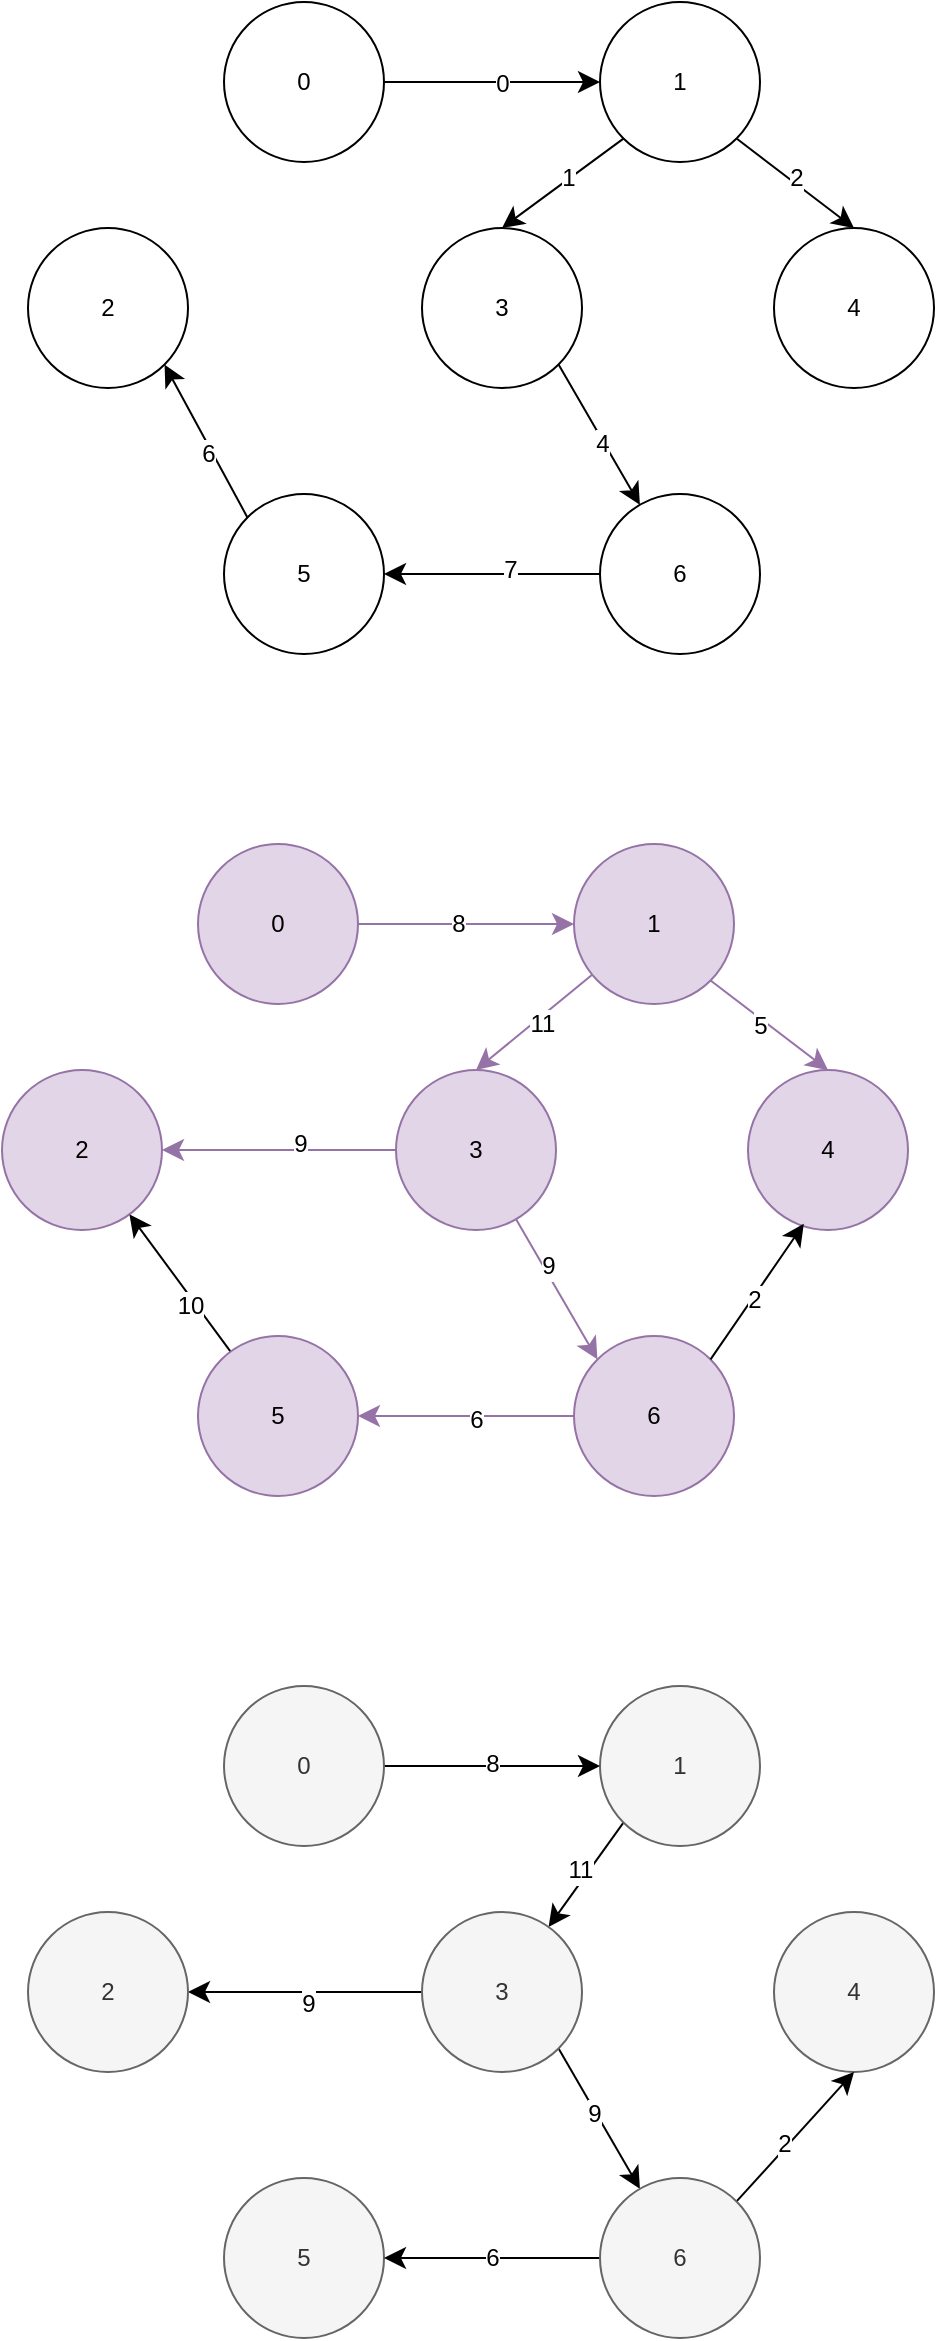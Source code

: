 <mxfile version="26.2.4">
  <diagram name="Страница — 1" id="fYfMApOWmwJS4ZwKL0sr">
    <mxGraphModel dx="621" dy="951" grid="0" gridSize="10" guides="1" tooltips="1" connect="1" arrows="1" fold="1" page="0" pageScale="1" pageWidth="827" pageHeight="1169" math="0" shadow="0">
      <root>
        <mxCell id="0" />
        <mxCell id="1" parent="0" />
        <mxCell id="nmt1oNY3H4he96bewDz5-52" style="edgeStyle=none;curved=1;rounded=0;orthogonalLoop=1;jettySize=auto;html=1;entryX=0.5;entryY=0;entryDx=0;entryDy=0;fontSize=12;startSize=8;endSize=8;fillColor=#e1d5e7;strokeColor=#9673a6;" parent="1" source="nmt1oNY3H4he96bewDz5-1" target="nmt1oNY3H4he96bewDz5-3" edge="1">
          <mxGeometry relative="1" as="geometry" />
        </mxCell>
        <mxCell id="cZJ3TLeOLfc925Ybqt8N-4" value="11" style="edgeLabel;html=1;align=center;verticalAlign=middle;resizable=0;points=[];fontSize=12;" vertex="1" connectable="0" parent="nmt1oNY3H4he96bewDz5-52">
          <mxGeometry x="-0.08" y="2" relative="1" as="geometry">
            <mxPoint y="1" as="offset" />
          </mxGeometry>
        </mxCell>
        <mxCell id="cZJ3TLeOLfc925Ybqt8N-1" style="edgeStyle=none;curved=1;rounded=0;orthogonalLoop=1;jettySize=auto;html=1;exitX=1;exitY=1;exitDx=0;exitDy=0;entryX=0.5;entryY=0;entryDx=0;entryDy=0;fontSize=12;startSize=8;endSize=8;fillColor=#e1d5e7;strokeColor=#9673a6;" edge="1" parent="1" source="nmt1oNY3H4he96bewDz5-1" target="nmt1oNY3H4he96bewDz5-5">
          <mxGeometry relative="1" as="geometry" />
        </mxCell>
        <mxCell id="cZJ3TLeOLfc925Ybqt8N-5" value="5" style="edgeLabel;html=1;align=center;verticalAlign=middle;resizable=0;points=[];fontSize=12;" vertex="1" connectable="0" parent="cZJ3TLeOLfc925Ybqt8N-1">
          <mxGeometry x="-0.12" y="-3" relative="1" as="geometry">
            <mxPoint as="offset" />
          </mxGeometry>
        </mxCell>
        <mxCell id="nmt1oNY3H4he96bewDz5-1" value="1" style="ellipse;whiteSpace=wrap;html=1;aspect=fixed;fillColor=#e1d5e7;strokeColor=#9673a6;" parent="1" vertex="1">
          <mxGeometry x="379" y="495" width="80" height="80" as="geometry" />
        </mxCell>
        <mxCell id="nmt1oNY3H4he96bewDz5-51" style="edgeStyle=none;curved=1;rounded=0;orthogonalLoop=1;jettySize=auto;html=1;entryX=0;entryY=0.5;entryDx=0;entryDy=0;fontSize=12;startSize=8;endSize=8;fillColor=#e1d5e7;strokeColor=#9673a6;" parent="1" source="nmt1oNY3H4he96bewDz5-2" target="nmt1oNY3H4he96bewDz5-1" edge="1">
          <mxGeometry relative="1" as="geometry" />
        </mxCell>
        <mxCell id="cZJ3TLeOLfc925Ybqt8N-3" value="8" style="edgeLabel;html=1;align=center;verticalAlign=middle;resizable=0;points=[];fontSize=12;" vertex="1" connectable="0" parent="nmt1oNY3H4he96bewDz5-51">
          <mxGeometry x="-0.074" relative="1" as="geometry">
            <mxPoint as="offset" />
          </mxGeometry>
        </mxCell>
        <mxCell id="nmt1oNY3H4he96bewDz5-2" value="0" style="ellipse;whiteSpace=wrap;html=1;aspect=fixed;fillColor=#e1d5e7;strokeColor=#9673a6;" parent="1" vertex="1">
          <mxGeometry x="191" y="495" width="80" height="80" as="geometry" />
        </mxCell>
        <mxCell id="nmt1oNY3H4he96bewDz5-53" style="edgeStyle=none;curved=1;rounded=0;orthogonalLoop=1;jettySize=auto;html=1;entryX=0;entryY=0;entryDx=0;entryDy=0;fontSize=12;startSize=8;endSize=8;fillColor=#e1d5e7;strokeColor=#9673a6;" parent="1" source="nmt1oNY3H4he96bewDz5-3" target="nmt1oNY3H4he96bewDz5-8" edge="1">
          <mxGeometry relative="1" as="geometry" />
        </mxCell>
        <mxCell id="cZJ3TLeOLfc925Ybqt8N-9" value="9" style="edgeLabel;html=1;align=center;verticalAlign=middle;resizable=0;points=[];fontSize=12;" vertex="1" connectable="0" parent="nmt1oNY3H4he96bewDz5-53">
          <mxGeometry x="-0.305" y="2" relative="1" as="geometry">
            <mxPoint as="offset" />
          </mxGeometry>
        </mxCell>
        <mxCell id="cZJ3TLeOLfc925Ybqt8N-2" style="edgeStyle=none;curved=1;rounded=0;orthogonalLoop=1;jettySize=auto;html=1;entryX=1;entryY=0.5;entryDx=0;entryDy=0;fontSize=12;startSize=8;endSize=8;fillColor=#e1d5e7;strokeColor=#9673a6;" edge="1" parent="1" source="nmt1oNY3H4he96bewDz5-3" target="nmt1oNY3H4he96bewDz5-4">
          <mxGeometry relative="1" as="geometry" />
        </mxCell>
        <mxCell id="cZJ3TLeOLfc925Ybqt8N-6" value="9" style="edgeLabel;html=1;align=center;verticalAlign=middle;resizable=0;points=[];fontSize=12;" vertex="1" connectable="0" parent="cZJ3TLeOLfc925Ybqt8N-2">
          <mxGeometry x="-0.179" y="-3" relative="1" as="geometry">
            <mxPoint as="offset" />
          </mxGeometry>
        </mxCell>
        <mxCell id="nmt1oNY3H4he96bewDz5-3" value="3" style="ellipse;whiteSpace=wrap;html=1;aspect=fixed;fillColor=#e1d5e7;strokeColor=#9673a6;" parent="1" vertex="1">
          <mxGeometry x="290" y="608" width="80" height="80" as="geometry" />
        </mxCell>
        <mxCell id="nmt1oNY3H4he96bewDz5-4" value="2" style="ellipse;whiteSpace=wrap;html=1;aspect=fixed;fillColor=#e1d5e7;strokeColor=#9673a6;" parent="1" vertex="1">
          <mxGeometry x="93" y="608" width="80" height="80" as="geometry" />
        </mxCell>
        <mxCell id="nmt1oNY3H4he96bewDz5-5" value="4" style="ellipse;whiteSpace=wrap;html=1;aspect=fixed;fillColor=#e1d5e7;strokeColor=#9673a6;" parent="1" vertex="1">
          <mxGeometry x="466" y="608" width="80" height="80" as="geometry" />
        </mxCell>
        <mxCell id="nmt1oNY3H4he96bewDz5-58" style="edgeStyle=none;curved=1;rounded=0;orthogonalLoop=1;jettySize=auto;html=1;fontSize=12;startSize=8;endSize=8;" parent="1" source="nmt1oNY3H4he96bewDz5-7" target="nmt1oNY3H4he96bewDz5-4" edge="1">
          <mxGeometry relative="1" as="geometry" />
        </mxCell>
        <mxCell id="cZJ3TLeOLfc925Ybqt8N-7" value="10" style="edgeLabel;html=1;align=center;verticalAlign=middle;resizable=0;points=[];fontSize=12;" vertex="1" connectable="0" parent="nmt1oNY3H4he96bewDz5-58">
          <mxGeometry x="-0.284" y="3" relative="1" as="geometry">
            <mxPoint as="offset" />
          </mxGeometry>
        </mxCell>
        <mxCell id="nmt1oNY3H4he96bewDz5-7" value="5" style="ellipse;whiteSpace=wrap;html=1;aspect=fixed;fillColor=#e1d5e7;strokeColor=#9673a6;" parent="1" vertex="1">
          <mxGeometry x="191" y="741" width="80" height="80" as="geometry" />
        </mxCell>
        <mxCell id="nmt1oNY3H4he96bewDz5-54" style="edgeStyle=none;curved=1;rounded=0;orthogonalLoop=1;jettySize=auto;html=1;entryX=1;entryY=0.5;entryDx=0;entryDy=0;fontSize=12;startSize=8;endSize=8;fillColor=#e1d5e7;strokeColor=#9673a6;" parent="1" source="nmt1oNY3H4he96bewDz5-8" target="nmt1oNY3H4he96bewDz5-7" edge="1">
          <mxGeometry relative="1" as="geometry" />
        </mxCell>
        <mxCell id="cZJ3TLeOLfc925Ybqt8N-8" value="6" style="edgeLabel;html=1;align=center;verticalAlign=middle;resizable=0;points=[];fontSize=12;" vertex="1" connectable="0" parent="nmt1oNY3H4he96bewDz5-54">
          <mxGeometry x="-0.085" y="2" relative="1" as="geometry">
            <mxPoint as="offset" />
          </mxGeometry>
        </mxCell>
        <mxCell id="nmt1oNY3H4he96bewDz5-8" value="6" style="ellipse;whiteSpace=wrap;html=1;aspect=fixed;fillColor=#e1d5e7;strokeColor=#9673a6;" parent="1" vertex="1">
          <mxGeometry x="379" y="741" width="80" height="80" as="geometry" />
        </mxCell>
        <mxCell id="nmt1oNY3H4he96bewDz5-24" value="1" style="ellipse;whiteSpace=wrap;html=1;aspect=fixed;" parent="1" vertex="1">
          <mxGeometry x="392" y="74" width="80" height="80" as="geometry" />
        </mxCell>
        <mxCell id="nmt1oNY3H4he96bewDz5-25" style="edgeStyle=none;curved=1;rounded=0;orthogonalLoop=1;jettySize=auto;html=1;entryX=0;entryY=0.5;entryDx=0;entryDy=0;fontSize=12;startSize=8;endSize=8;" parent="1" source="nmt1oNY3H4he96bewDz5-27" target="nmt1oNY3H4he96bewDz5-24" edge="1">
          <mxGeometry relative="1" as="geometry" />
        </mxCell>
        <mxCell id="nmt1oNY3H4he96bewDz5-26" value="0" style="edgeLabel;html=1;align=center;verticalAlign=middle;resizable=0;points=[];fontSize=12;" parent="nmt1oNY3H4he96bewDz5-25" vertex="1" connectable="0">
          <mxGeometry x="0.088" y="-1" relative="1" as="geometry">
            <mxPoint as="offset" />
          </mxGeometry>
        </mxCell>
        <mxCell id="nmt1oNY3H4he96bewDz5-27" value="0" style="ellipse;whiteSpace=wrap;html=1;aspect=fixed;" parent="1" vertex="1">
          <mxGeometry x="204" y="74" width="80" height="80" as="geometry" />
        </mxCell>
        <mxCell id="nmt1oNY3H4he96bewDz5-30" value="3" style="ellipse;whiteSpace=wrap;html=1;aspect=fixed;" parent="1" vertex="1">
          <mxGeometry x="303" y="187" width="80" height="80" as="geometry" />
        </mxCell>
        <mxCell id="nmt1oNY3H4he96bewDz5-31" value="2" style="ellipse;whiteSpace=wrap;html=1;aspect=fixed;" parent="1" vertex="1">
          <mxGeometry x="106" y="187" width="80" height="80" as="geometry" />
        </mxCell>
        <mxCell id="nmt1oNY3H4he96bewDz5-32" value="4" style="ellipse;whiteSpace=wrap;html=1;aspect=fixed;" parent="1" vertex="1">
          <mxGeometry x="479" y="187" width="80" height="80" as="geometry" />
        </mxCell>
        <mxCell id="nmt1oNY3H4he96bewDz5-33" value="5" style="ellipse;whiteSpace=wrap;html=1;aspect=fixed;" parent="1" vertex="1">
          <mxGeometry x="204" y="320" width="80" height="80" as="geometry" />
        </mxCell>
        <mxCell id="nmt1oNY3H4he96bewDz5-34" style="edgeStyle=none;curved=1;rounded=0;orthogonalLoop=1;jettySize=auto;html=1;entryX=1;entryY=0.5;entryDx=0;entryDy=0;fontSize=12;startSize=8;endSize=8;" parent="1" source="nmt1oNY3H4he96bewDz5-36" target="nmt1oNY3H4he96bewDz5-33" edge="1">
          <mxGeometry relative="1" as="geometry" />
        </mxCell>
        <mxCell id="nmt1oNY3H4he96bewDz5-35" value="7" style="edgeLabel;html=1;align=center;verticalAlign=middle;resizable=0;points=[];fontSize=12;" parent="nmt1oNY3H4he96bewDz5-34" vertex="1" connectable="0">
          <mxGeometry x="-0.171" y="-2" relative="1" as="geometry">
            <mxPoint as="offset" />
          </mxGeometry>
        </mxCell>
        <mxCell id="nmt1oNY3H4he96bewDz5-36" value="6" style="ellipse;whiteSpace=wrap;html=1;aspect=fixed;" parent="1" vertex="1">
          <mxGeometry x="392" y="320" width="80" height="80" as="geometry" />
        </mxCell>
        <mxCell id="nmt1oNY3H4he96bewDz5-39" value="" style="endArrow=classic;html=1;rounded=0;fontSize=12;startSize=8;endSize=8;curved=1;exitX=0;exitY=1;exitDx=0;exitDy=0;entryX=0.5;entryY=0;entryDx=0;entryDy=0;" parent="1" source="nmt1oNY3H4he96bewDz5-24" target="nmt1oNY3H4he96bewDz5-30" edge="1">
          <mxGeometry width="50" height="50" relative="1" as="geometry">
            <mxPoint x="312" y="271" as="sourcePoint" />
            <mxPoint x="362" y="221" as="targetPoint" />
          </mxGeometry>
        </mxCell>
        <mxCell id="nmt1oNY3H4he96bewDz5-40" value="1" style="edgeLabel;html=1;align=center;verticalAlign=middle;resizable=0;points=[];fontSize=12;" parent="nmt1oNY3H4he96bewDz5-39" vertex="1" connectable="0">
          <mxGeometry x="-0.111" y="-1" relative="1" as="geometry">
            <mxPoint as="offset" />
          </mxGeometry>
        </mxCell>
        <mxCell id="nmt1oNY3H4he96bewDz5-41" value="" style="endArrow=classic;html=1;rounded=0;fontSize=12;startSize=8;endSize=8;curved=1;exitX=1;exitY=1;exitDx=0;exitDy=0;entryX=0.5;entryY=0;entryDx=0;entryDy=0;" parent="1" source="nmt1oNY3H4he96bewDz5-24" target="nmt1oNY3H4he96bewDz5-32" edge="1">
          <mxGeometry width="50" height="50" relative="1" as="geometry">
            <mxPoint x="312" y="271" as="sourcePoint" />
            <mxPoint x="362" y="221" as="targetPoint" />
          </mxGeometry>
        </mxCell>
        <mxCell id="nmt1oNY3H4he96bewDz5-42" value="2" style="edgeLabel;html=1;align=center;verticalAlign=middle;resizable=0;points=[];fontSize=12;" parent="nmt1oNY3H4he96bewDz5-41" vertex="1" connectable="0">
          <mxGeometry x="-0.04" y="2" relative="1" as="geometry">
            <mxPoint as="offset" />
          </mxGeometry>
        </mxCell>
        <mxCell id="nmt1oNY3H4he96bewDz5-43" value="" style="endArrow=classic;html=1;rounded=0;fontSize=12;startSize=8;endSize=8;curved=1;exitX=1;exitY=1;exitDx=0;exitDy=0;" parent="1" source="nmt1oNY3H4he96bewDz5-30" target="nmt1oNY3H4he96bewDz5-36" edge="1">
          <mxGeometry width="50" height="50" relative="1" as="geometry">
            <mxPoint x="312" y="271" as="sourcePoint" />
            <mxPoint x="362" y="221" as="targetPoint" />
          </mxGeometry>
        </mxCell>
        <mxCell id="nmt1oNY3H4he96bewDz5-44" value="4" style="edgeLabel;html=1;align=center;verticalAlign=middle;resizable=0;points=[];fontSize=12;" parent="nmt1oNY3H4he96bewDz5-43" vertex="1" connectable="0">
          <mxGeometry x="0.107" y="-1" relative="1" as="geometry">
            <mxPoint as="offset" />
          </mxGeometry>
        </mxCell>
        <mxCell id="nmt1oNY3H4he96bewDz5-49" value="" style="endArrow=classic;html=1;rounded=0;fontSize=12;startSize=8;endSize=8;curved=1;exitX=0;exitY=0;exitDx=0;exitDy=0;entryX=1;entryY=1;entryDx=0;entryDy=0;" parent="1" source="nmt1oNY3H4he96bewDz5-33" target="nmt1oNY3H4he96bewDz5-31" edge="1">
          <mxGeometry width="50" height="50" relative="1" as="geometry">
            <mxPoint x="190" y="850" as="sourcePoint" />
            <mxPoint x="148" y="773" as="targetPoint" />
          </mxGeometry>
        </mxCell>
        <mxCell id="nmt1oNY3H4he96bewDz5-50" value="6" style="edgeLabel;html=1;align=center;verticalAlign=middle;resizable=0;points=[];fontSize=12;" parent="nmt1oNY3H4he96bewDz5-49" vertex="1" connectable="0">
          <mxGeometry x="-0.126" y="2" relative="1" as="geometry">
            <mxPoint as="offset" />
          </mxGeometry>
        </mxCell>
        <mxCell id="nmt1oNY3H4he96bewDz5-57" style="edgeStyle=none;curved=1;rounded=0;orthogonalLoop=1;jettySize=auto;html=1;exitX=1;exitY=0;exitDx=0;exitDy=0;entryX=0.349;entryY=0.961;entryDx=0;entryDy=0;entryPerimeter=0;fontSize=12;startSize=8;endSize=8;" parent="1" source="nmt1oNY3H4he96bewDz5-8" target="nmt1oNY3H4he96bewDz5-5" edge="1">
          <mxGeometry relative="1" as="geometry" />
        </mxCell>
        <mxCell id="cZJ3TLeOLfc925Ybqt8N-10" value="2" style="edgeLabel;html=1;align=center;verticalAlign=middle;resizable=0;points=[];fontSize=12;" vertex="1" connectable="0" parent="nmt1oNY3H4he96bewDz5-57">
          <mxGeometry x="-0.115" y="-1" relative="1" as="geometry">
            <mxPoint as="offset" />
          </mxGeometry>
        </mxCell>
        <mxCell id="cZJ3TLeOLfc925Ybqt8N-80" style="edgeStyle=none;curved=1;rounded=0;orthogonalLoop=1;jettySize=auto;html=1;exitX=0;exitY=1;exitDx=0;exitDy=0;fontSize=12;startSize=8;endSize=8;" edge="1" parent="1" source="cZJ3TLeOLfc925Ybqt8N-39" target="cZJ3TLeOLfc925Ybqt8N-47">
          <mxGeometry relative="1" as="geometry" />
        </mxCell>
        <mxCell id="cZJ3TLeOLfc925Ybqt8N-81" value="11" style="edgeLabel;html=1;align=center;verticalAlign=middle;resizable=0;points=[];fontSize=12;" vertex="1" connectable="0" parent="cZJ3TLeOLfc925Ybqt8N-80">
          <mxGeometry x="0.009" y="-5" relative="1" as="geometry">
            <mxPoint x="1" as="offset" />
          </mxGeometry>
        </mxCell>
        <mxCell id="cZJ3TLeOLfc925Ybqt8N-39" value="1" style="ellipse;whiteSpace=wrap;html=1;aspect=fixed;fillColor=#f5f5f5;strokeColor=#666666;fontColor=#333333;" vertex="1" parent="1">
          <mxGeometry x="392" y="916" width="80" height="80" as="geometry" />
        </mxCell>
        <mxCell id="cZJ3TLeOLfc925Ybqt8N-74" style="edgeStyle=none;curved=1;rounded=0;orthogonalLoop=1;jettySize=auto;html=1;entryX=0;entryY=0.5;entryDx=0;entryDy=0;fontSize=12;startSize=8;endSize=8;" edge="1" parent="1" source="cZJ3TLeOLfc925Ybqt8N-42" target="cZJ3TLeOLfc925Ybqt8N-39">
          <mxGeometry relative="1" as="geometry" />
        </mxCell>
        <mxCell id="cZJ3TLeOLfc925Ybqt8N-75" value="8" style="edgeLabel;html=1;align=center;verticalAlign=middle;resizable=0;points=[];fontSize=12;" vertex="1" connectable="0" parent="cZJ3TLeOLfc925Ybqt8N-74">
          <mxGeometry x="0.003" y="1" relative="1" as="geometry">
            <mxPoint as="offset" />
          </mxGeometry>
        </mxCell>
        <mxCell id="cZJ3TLeOLfc925Ybqt8N-42" value="0" style="ellipse;whiteSpace=wrap;html=1;aspect=fixed;fillColor=#f5f5f5;strokeColor=#666666;fontColor=#333333;" vertex="1" parent="1">
          <mxGeometry x="204" y="916" width="80" height="80" as="geometry" />
        </mxCell>
        <mxCell id="cZJ3TLeOLfc925Ybqt8N-76" style="edgeStyle=none;curved=1;rounded=0;orthogonalLoop=1;jettySize=auto;html=1;fontSize=12;startSize=8;endSize=8;" edge="1" parent="1" source="cZJ3TLeOLfc925Ybqt8N-47" target="cZJ3TLeOLfc925Ybqt8N-48">
          <mxGeometry relative="1" as="geometry" />
        </mxCell>
        <mxCell id="cZJ3TLeOLfc925Ybqt8N-77" value="9" style="edgeLabel;html=1;align=center;verticalAlign=middle;resizable=0;points=[];fontSize=12;" vertex="1" connectable="0" parent="cZJ3TLeOLfc925Ybqt8N-76">
          <mxGeometry x="-0.038" y="6" relative="1" as="geometry">
            <mxPoint x="-1" as="offset" />
          </mxGeometry>
        </mxCell>
        <mxCell id="cZJ3TLeOLfc925Ybqt8N-78" style="edgeStyle=none;curved=1;rounded=0;orthogonalLoop=1;jettySize=auto;html=1;exitX=1;exitY=1;exitDx=0;exitDy=0;fontSize=12;startSize=8;endSize=8;" edge="1" parent="1" source="cZJ3TLeOLfc925Ybqt8N-47" target="cZJ3TLeOLfc925Ybqt8N-55">
          <mxGeometry relative="1" as="geometry" />
        </mxCell>
        <mxCell id="cZJ3TLeOLfc925Ybqt8N-79" value="9" style="edgeLabel;html=1;align=center;verticalAlign=middle;resizable=0;points=[];fontSize=12;" vertex="1" connectable="0" parent="cZJ3TLeOLfc925Ybqt8N-78">
          <mxGeometry x="-0.108" y="-2" relative="1" as="geometry">
            <mxPoint x="1" as="offset" />
          </mxGeometry>
        </mxCell>
        <mxCell id="cZJ3TLeOLfc925Ybqt8N-47" value="3" style="ellipse;whiteSpace=wrap;html=1;aspect=fixed;fillColor=#f5f5f5;strokeColor=#666666;fontColor=#333333;" vertex="1" parent="1">
          <mxGeometry x="303" y="1029" width="80" height="80" as="geometry" />
        </mxCell>
        <mxCell id="cZJ3TLeOLfc925Ybqt8N-48" value="2" style="ellipse;whiteSpace=wrap;html=1;aspect=fixed;fillColor=#f5f5f5;strokeColor=#666666;fontColor=#333333;" vertex="1" parent="1">
          <mxGeometry x="106" y="1029" width="80" height="80" as="geometry" />
        </mxCell>
        <mxCell id="cZJ3TLeOLfc925Ybqt8N-49" value="4" style="ellipse;whiteSpace=wrap;html=1;aspect=fixed;fillColor=#f5f5f5;strokeColor=#666666;fontColor=#333333;" vertex="1" parent="1">
          <mxGeometry x="479" y="1029" width="80" height="80" as="geometry" />
        </mxCell>
        <mxCell id="cZJ3TLeOLfc925Ybqt8N-52" value="5" style="ellipse;whiteSpace=wrap;html=1;aspect=fixed;fillColor=#f5f5f5;strokeColor=#666666;fontColor=#333333;" vertex="1" parent="1">
          <mxGeometry x="204" y="1162" width="80" height="80" as="geometry" />
        </mxCell>
        <mxCell id="cZJ3TLeOLfc925Ybqt8N-58" style="edgeStyle=none;curved=1;rounded=0;orthogonalLoop=1;jettySize=auto;html=1;exitX=1;exitY=0;exitDx=0;exitDy=0;entryX=0.5;entryY=1;entryDx=0;entryDy=0;fontSize=12;startSize=8;endSize=8;" edge="1" parent="1" source="cZJ3TLeOLfc925Ybqt8N-55" target="cZJ3TLeOLfc925Ybqt8N-49">
          <mxGeometry relative="1" as="geometry" />
        </mxCell>
        <mxCell id="cZJ3TLeOLfc925Ybqt8N-59" value="2" style="edgeLabel;html=1;align=center;verticalAlign=middle;resizable=0;points=[];fontSize=12;" vertex="1" connectable="0" parent="cZJ3TLeOLfc925Ybqt8N-58">
          <mxGeometry x="-0.15" y="2" relative="1" as="geometry">
            <mxPoint as="offset" />
          </mxGeometry>
        </mxCell>
        <mxCell id="cZJ3TLeOLfc925Ybqt8N-72" style="edgeStyle=none;curved=1;rounded=0;orthogonalLoop=1;jettySize=auto;html=1;fontSize=12;startSize=8;endSize=8;" edge="1" parent="1" source="cZJ3TLeOLfc925Ybqt8N-55" target="cZJ3TLeOLfc925Ybqt8N-52">
          <mxGeometry relative="1" as="geometry" />
        </mxCell>
        <mxCell id="cZJ3TLeOLfc925Ybqt8N-73" value="6" style="edgeLabel;html=1;align=center;verticalAlign=middle;resizable=0;points=[];fontSize=12;" vertex="1" connectable="0" parent="cZJ3TLeOLfc925Ybqt8N-72">
          <mxGeometry x="-0.003" relative="1" as="geometry">
            <mxPoint as="offset" />
          </mxGeometry>
        </mxCell>
        <mxCell id="cZJ3TLeOLfc925Ybqt8N-55" value="6" style="ellipse;whiteSpace=wrap;html=1;aspect=fixed;fillColor=#f5f5f5;strokeColor=#666666;fontColor=#333333;" vertex="1" parent="1">
          <mxGeometry x="392" y="1162" width="80" height="80" as="geometry" />
        </mxCell>
      </root>
    </mxGraphModel>
  </diagram>
</mxfile>
